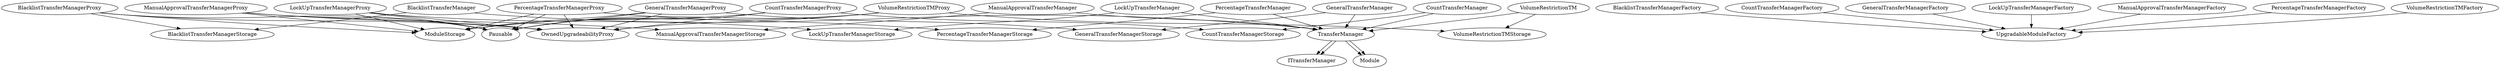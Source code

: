 digraph G {
  graph [ ratio = "auto", page = "40" ];
  "BlacklistTransferManager";
  "BlacklistTransferManagerStorage";
  "TransferManager";
  "BlacklistTransferManagerFactory";
  "UpgradableModuleFactory";
  "BlacklistTransferManagerProxy";
  "ModuleStorage";
  "Pausable";
  "OwnedUpgradeabilityProxy";
  "CountTransferManager";
  "CountTransferManagerStorage";
  "CountTransferManagerFactory";
  "CountTransferManagerProxy";
  "GeneralTransferManager";
  "GeneralTransferManagerStorage";
  "GeneralTransferManagerFactory";
  "GeneralTransferManagerProxy";
  "LockUpTransferManager";
  "LockUpTransferManagerStorage";
  "LockUpTransferManagerFactory";
  "LockUpTransferManagerProxy";
  "ManualApprovalTransferManager";
  "ManualApprovalTransferManagerStorage";
  "ManualApprovalTransferManagerFactory";
  "ManualApprovalTransferManagerProxy";
  "PercentageTransferManager";
  "PercentageTransferManagerStorage";
  "PercentageTransferManagerFactory";
  "PercentageTransferManagerProxy";
  "ITransferManager";
  "Module";
  "VolumeRestrictionTM";
  "VolumeRestrictionTMStorage";
  "VolumeRestrictionTMFactory";
  "VolumeRestrictionTMProxy";
  "BlacklistTransferManager" -> "BlacklistTransferManagerStorage";
  "BlacklistTransferManager" -> "TransferManager";
  "BlacklistTransferManagerFactory" -> "UpgradableModuleFactory";
  "BlacklistTransferManagerProxy" -> "BlacklistTransferManagerStorage";
  "BlacklistTransferManagerProxy" -> "ModuleStorage";
  "BlacklistTransferManagerProxy" -> "Pausable";
  "BlacklistTransferManagerProxy" -> "OwnedUpgradeabilityProxy";
  "CountTransferManager" -> "CountTransferManagerStorage";
  "CountTransferManager" -> "TransferManager";
  "CountTransferManagerFactory" -> "UpgradableModuleFactory";
  "CountTransferManagerProxy" -> "CountTransferManagerStorage";
  "CountTransferManagerProxy" -> "ModuleStorage";
  "CountTransferManagerProxy" -> "Pausable";
  "CountTransferManagerProxy" -> "OwnedUpgradeabilityProxy";
  "GeneralTransferManager" -> "GeneralTransferManagerStorage";
  "GeneralTransferManager" -> "TransferManager";
  "GeneralTransferManagerFactory" -> "UpgradableModuleFactory";
  "GeneralTransferManagerProxy" -> "GeneralTransferManagerStorage";
  "GeneralTransferManagerProxy" -> "ModuleStorage";
  "GeneralTransferManagerProxy" -> "Pausable";
  "GeneralTransferManagerProxy" -> "OwnedUpgradeabilityProxy";
  "LockUpTransferManager" -> "LockUpTransferManagerStorage";
  "LockUpTransferManager" -> "TransferManager";
  "LockUpTransferManagerFactory" -> "UpgradableModuleFactory";
  "LockUpTransferManagerProxy" -> "LockUpTransferManagerStorage";
  "LockUpTransferManagerProxy" -> "ModuleStorage";
  "LockUpTransferManagerProxy" -> "Pausable";
  "LockUpTransferManagerProxy" -> "OwnedUpgradeabilityProxy";
  "ManualApprovalTransferManager" -> "ManualApprovalTransferManagerStorage";
  "ManualApprovalTransferManager" -> "TransferManager";
  "ManualApprovalTransferManagerFactory" -> "UpgradableModuleFactory";
  "ManualApprovalTransferManagerProxy" -> "ManualApprovalTransferManagerStorage";
  "ManualApprovalTransferManagerProxy" -> "ModuleStorage";
  "ManualApprovalTransferManagerProxy" -> "Pausable";
  "ManualApprovalTransferManagerProxy" -> "OwnedUpgradeabilityProxy";
  "PercentageTransferManager" -> "PercentageTransferManagerStorage";
  "PercentageTransferManager" -> "TransferManager";
  "PercentageTransferManagerFactory" -> "UpgradableModuleFactory";
  "PercentageTransferManagerProxy" -> "PercentageTransferManagerStorage";
  "PercentageTransferManagerProxy" -> "ModuleStorage";
  "PercentageTransferManagerProxy" -> "Pausable";
  "PercentageTransferManagerProxy" -> "OwnedUpgradeabilityProxy";
  "TransferManager" -> "ITransferManager";
  "TransferManager" -> "Module";
  "VolumeRestrictionTM" -> "VolumeRestrictionTMStorage";
  "VolumeRestrictionTM" -> "TransferManager";
  "VolumeRestrictionTMFactory" -> "UpgradableModuleFactory";
  "VolumeRestrictionTMProxy" -> "VolumeRestrictionTMStorage";
  "VolumeRestrictionTMProxy" -> "ModuleStorage";
  "VolumeRestrictionTMProxy" -> "Pausable";
  "VolumeRestrictionTMProxy" -> "OwnedUpgradeabilityProxy";
  "TransferManager" -> "ITransferManager";
  "TransferManager" -> "Module";
}


